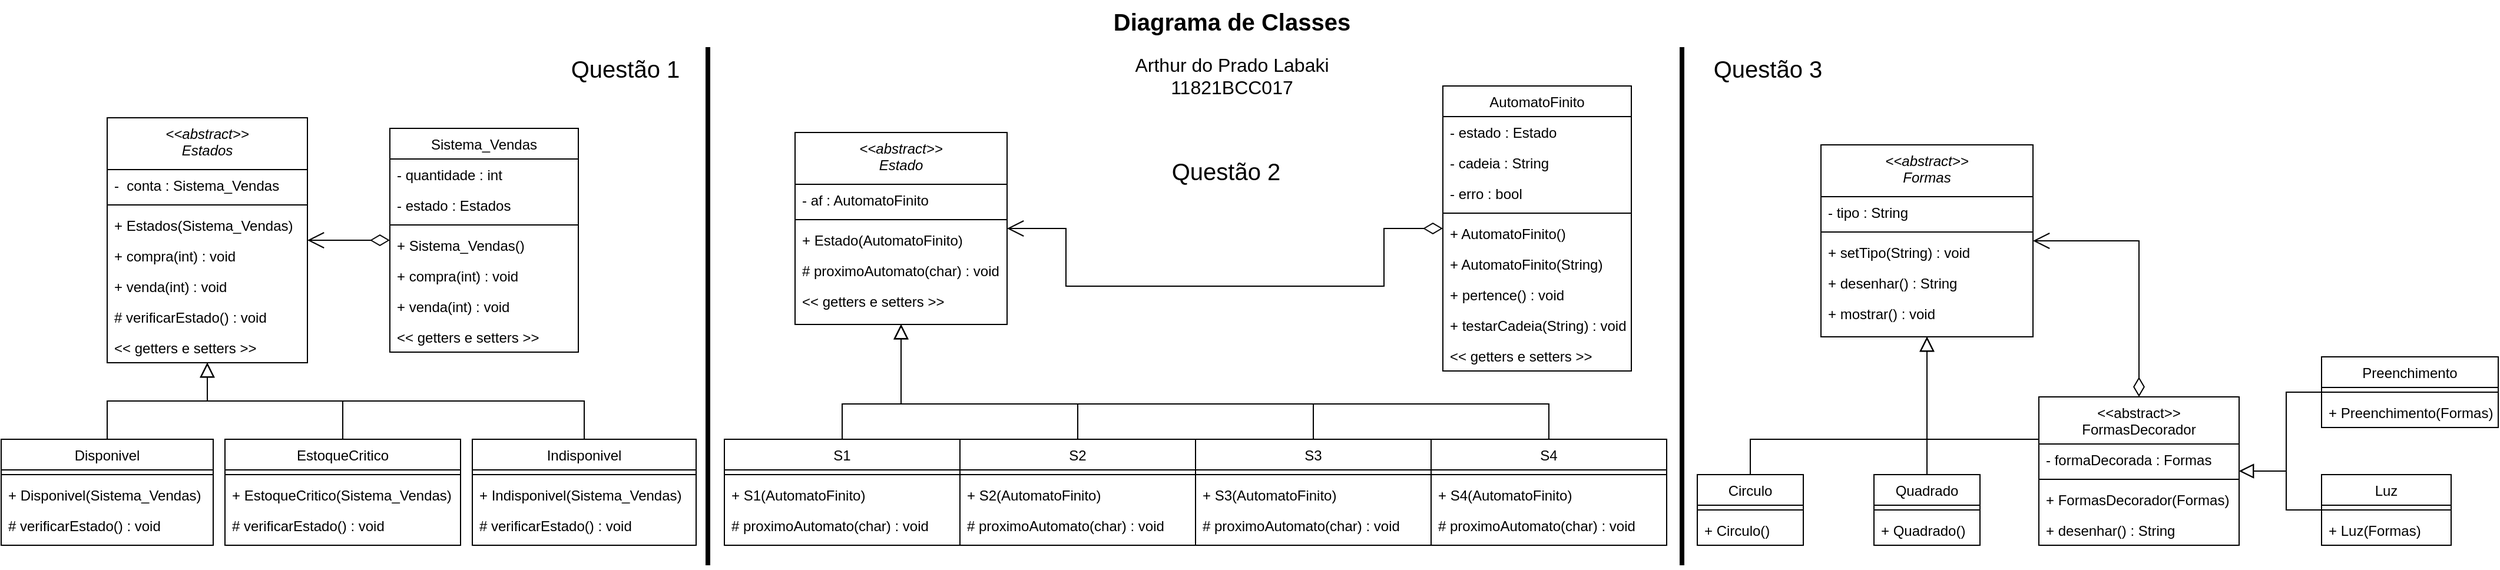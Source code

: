 <mxfile version="16.5.3" type="device"><diagram id="C5RBs43oDa-KdzZeNtuy" name="Page-1"><mxGraphModel dx="2858" dy="1089" grid="1" gridSize="10" guides="1" tooltips="1" connect="1" arrows="1" fold="1" page="1" pageScale="1" pageWidth="827" pageHeight="1169" math="0" shadow="0"><root><mxCell id="WIyWlLk6GJQsqaUBKTNV-0"/><mxCell id="WIyWlLk6GJQsqaUBKTNV-1" parent="WIyWlLk6GJQsqaUBKTNV-0"/><mxCell id="KcF9vBPdCyiOj6NmzHRw-0" value="&lt;&lt;abstract&gt;&gt;&#10;Estados" style="swimlane;fontStyle=2;align=center;verticalAlign=top;childLayout=stackLayout;horizontal=1;startSize=44;horizontalStack=0;resizeParent=1;resizeLast=0;collapsible=1;marginBottom=0;rounded=0;shadow=0;strokeWidth=1;" vertex="1" parent="WIyWlLk6GJQsqaUBKTNV-1"><mxGeometry x="-510" y="100" width="170" height="208" as="geometry"><mxRectangle x="113" y="66" width="160" height="26" as="alternateBounds"/></mxGeometry></mxCell><mxCell id="KcF9vBPdCyiOj6NmzHRw-1" value="-  conta : Sistema_Vendas" style="text;align=left;verticalAlign=top;spacingLeft=4;spacingRight=4;overflow=hidden;rotatable=0;points=[[0,0.5],[1,0.5]];portConstraint=eastwest;" vertex="1" parent="KcF9vBPdCyiOj6NmzHRw-0"><mxGeometry y="44" width="170" height="26" as="geometry"/></mxCell><mxCell id="KcF9vBPdCyiOj6NmzHRw-2" value="" style="line;html=1;strokeWidth=1;align=left;verticalAlign=middle;spacingTop=-1;spacingLeft=3;spacingRight=3;rotatable=0;labelPosition=right;points=[];portConstraint=eastwest;" vertex="1" parent="KcF9vBPdCyiOj6NmzHRw-0"><mxGeometry y="70" width="170" height="8" as="geometry"/></mxCell><mxCell id="KcF9vBPdCyiOj6NmzHRw-3" value="+ Estados(Sistema_Vendas)" style="text;align=left;verticalAlign=top;spacingLeft=4;spacingRight=4;overflow=hidden;rotatable=0;points=[[0,0.5],[1,0.5]];portConstraint=eastwest;" vertex="1" parent="KcF9vBPdCyiOj6NmzHRw-0"><mxGeometry y="78" width="170" height="26" as="geometry"/></mxCell><mxCell id="KcF9vBPdCyiOj6NmzHRw-4" value="+ compra(int) : void" style="text;align=left;verticalAlign=top;spacingLeft=4;spacingRight=4;overflow=hidden;rotatable=0;points=[[0,0.5],[1,0.5]];portConstraint=eastwest;" vertex="1" parent="KcF9vBPdCyiOj6NmzHRw-0"><mxGeometry y="104" width="170" height="26" as="geometry"/></mxCell><mxCell id="KcF9vBPdCyiOj6NmzHRw-5" value="+ venda(int) : void" style="text;align=left;verticalAlign=top;spacingLeft=4;spacingRight=4;overflow=hidden;rotatable=0;points=[[0,0.5],[1,0.5]];portConstraint=eastwest;" vertex="1" parent="KcF9vBPdCyiOj6NmzHRw-0"><mxGeometry y="130" width="170" height="26" as="geometry"/></mxCell><mxCell id="KcF9vBPdCyiOj6NmzHRw-6" value="# verificarEstado() : void" style="text;align=left;verticalAlign=top;spacingLeft=4;spacingRight=4;overflow=hidden;rotatable=0;points=[[0,0.5],[1,0.5]];portConstraint=eastwest;" vertex="1" parent="KcF9vBPdCyiOj6NmzHRw-0"><mxGeometry y="156" width="170" height="26" as="geometry"/></mxCell><mxCell id="KcF9vBPdCyiOj6NmzHRw-7" value="&lt;&lt; getters e setters &gt;&gt;" style="text;align=left;verticalAlign=top;spacingLeft=4;spacingRight=4;overflow=hidden;rotatable=0;points=[[0,0.5],[1,0.5]];portConstraint=eastwest;" vertex="1" parent="KcF9vBPdCyiOj6NmzHRw-0"><mxGeometry y="182" width="170" height="26" as="geometry"/></mxCell><mxCell id="KcF9vBPdCyiOj6NmzHRw-8" value="Disponivel" style="swimlane;fontStyle=0;align=center;verticalAlign=top;childLayout=stackLayout;horizontal=1;startSize=26;horizontalStack=0;resizeParent=1;resizeLast=0;collapsible=1;marginBottom=0;rounded=0;shadow=0;strokeWidth=1;" vertex="1" parent="WIyWlLk6GJQsqaUBKTNV-1"><mxGeometry x="-600" y="373" width="180" height="90" as="geometry"><mxRectangle x="130" y="380" width="160" height="26" as="alternateBounds"/></mxGeometry></mxCell><mxCell id="KcF9vBPdCyiOj6NmzHRw-9" value="" style="line;html=1;strokeWidth=1;align=left;verticalAlign=middle;spacingTop=-1;spacingLeft=3;spacingRight=3;rotatable=0;labelPosition=right;points=[];portConstraint=eastwest;" vertex="1" parent="KcF9vBPdCyiOj6NmzHRw-8"><mxGeometry y="26" width="180" height="8" as="geometry"/></mxCell><mxCell id="KcF9vBPdCyiOj6NmzHRw-10" value="+ Disponivel(Sistema_Vendas)" style="text;align=left;verticalAlign=top;spacingLeft=4;spacingRight=4;overflow=hidden;rotatable=0;points=[[0,0.5],[1,0.5]];portConstraint=eastwest;" vertex="1" parent="KcF9vBPdCyiOj6NmzHRw-8"><mxGeometry y="34" width="180" height="26" as="geometry"/></mxCell><mxCell id="KcF9vBPdCyiOj6NmzHRw-11" value="# verificarEstado() : void" style="text;align=left;verticalAlign=top;spacingLeft=4;spacingRight=4;overflow=hidden;rotatable=0;points=[[0,0.5],[1,0.5]];portConstraint=eastwest;" vertex="1" parent="KcF9vBPdCyiOj6NmzHRw-8"><mxGeometry y="60" width="180" height="20" as="geometry"/></mxCell><mxCell id="KcF9vBPdCyiOj6NmzHRw-12" value="" style="endArrow=block;endSize=10;endFill=0;shadow=0;strokeWidth=1;rounded=0;edgeStyle=elbowEdgeStyle;elbow=vertical;" edge="1" parent="WIyWlLk6GJQsqaUBKTNV-1" source="KcF9vBPdCyiOj6NmzHRw-8" target="KcF9vBPdCyiOj6NmzHRw-0"><mxGeometry width="160" relative="1" as="geometry"><mxPoint x="-410" y="246" as="sourcePoint"/><mxPoint x="-410" y="246" as="targetPoint"/></mxGeometry></mxCell><mxCell id="KcF9vBPdCyiOj6NmzHRw-13" value="EstoqueCritico" style="swimlane;fontStyle=0;align=center;verticalAlign=top;childLayout=stackLayout;horizontal=1;startSize=26;horizontalStack=0;resizeParent=1;resizeLast=0;collapsible=1;marginBottom=0;rounded=0;shadow=0;strokeWidth=1;" vertex="1" parent="WIyWlLk6GJQsqaUBKTNV-1"><mxGeometry x="-410" y="373" width="200" height="90" as="geometry"><mxRectangle x="340" y="380" width="170" height="26" as="alternateBounds"/></mxGeometry></mxCell><mxCell id="KcF9vBPdCyiOj6NmzHRw-14" value="" style="line;html=1;strokeWidth=1;align=left;verticalAlign=middle;spacingTop=-1;spacingLeft=3;spacingRight=3;rotatable=0;labelPosition=right;points=[];portConstraint=eastwest;" vertex="1" parent="KcF9vBPdCyiOj6NmzHRw-13"><mxGeometry y="26" width="200" height="8" as="geometry"/></mxCell><mxCell id="KcF9vBPdCyiOj6NmzHRw-15" value="+ EstoqueCritico(Sistema_Vendas)" style="text;align=left;verticalAlign=top;spacingLeft=4;spacingRight=4;overflow=hidden;rotatable=0;points=[[0,0.5],[1,0.5]];portConstraint=eastwest;" vertex="1" parent="KcF9vBPdCyiOj6NmzHRw-13"><mxGeometry y="34" width="200" height="26" as="geometry"/></mxCell><mxCell id="KcF9vBPdCyiOj6NmzHRw-16" value="# verificarEstado() : void" style="text;align=left;verticalAlign=top;spacingLeft=4;spacingRight=4;overflow=hidden;rotatable=0;points=[[0,0.5],[1,0.5]];portConstraint=eastwest;" vertex="1" parent="KcF9vBPdCyiOj6NmzHRw-13"><mxGeometry y="60" width="200" height="30" as="geometry"/></mxCell><mxCell id="KcF9vBPdCyiOj6NmzHRw-17" value="" style="endArrow=block;endSize=10;endFill=0;shadow=0;strokeWidth=1;rounded=0;edgeStyle=elbowEdgeStyle;elbow=vertical;" edge="1" parent="WIyWlLk6GJQsqaUBKTNV-1" source="KcF9vBPdCyiOj6NmzHRw-13" target="KcF9vBPdCyiOj6NmzHRw-0"><mxGeometry width="160" relative="1" as="geometry"><mxPoint x="-400" y="416" as="sourcePoint"/><mxPoint x="-300" y="314" as="targetPoint"/></mxGeometry></mxCell><mxCell id="KcF9vBPdCyiOj6NmzHRw-18" value="Sistema_Vendas" style="swimlane;fontStyle=0;align=center;verticalAlign=top;childLayout=stackLayout;horizontal=1;startSize=26;horizontalStack=0;resizeParent=1;resizeLast=0;collapsible=1;marginBottom=0;rounded=0;shadow=0;strokeWidth=1;" vertex="1" parent="WIyWlLk6GJQsqaUBKTNV-1"><mxGeometry x="-270" y="109" width="160" height="190" as="geometry"><mxRectangle x="400" y="66" width="160" height="26" as="alternateBounds"/></mxGeometry></mxCell><mxCell id="KcF9vBPdCyiOj6NmzHRw-19" value="- quantidade : int" style="text;align=left;verticalAlign=top;spacingLeft=4;spacingRight=4;overflow=hidden;rotatable=0;points=[[0,0.5],[1,0.5]];portConstraint=eastwest;rounded=0;shadow=0;html=0;" vertex="1" parent="KcF9vBPdCyiOj6NmzHRw-18"><mxGeometry y="26" width="160" height="26" as="geometry"/></mxCell><mxCell id="KcF9vBPdCyiOj6NmzHRw-20" value="- estado : Estados" style="text;align=left;verticalAlign=top;spacingLeft=4;spacingRight=4;overflow=hidden;rotatable=0;points=[[0,0.5],[1,0.5]];portConstraint=eastwest;rounded=0;shadow=0;html=0;" vertex="1" parent="KcF9vBPdCyiOj6NmzHRw-18"><mxGeometry y="52" width="160" height="26" as="geometry"/></mxCell><mxCell id="KcF9vBPdCyiOj6NmzHRw-21" value="" style="line;html=1;strokeWidth=1;align=left;verticalAlign=middle;spacingTop=-1;spacingLeft=3;spacingRight=3;rotatable=0;labelPosition=right;points=[];portConstraint=eastwest;" vertex="1" parent="KcF9vBPdCyiOj6NmzHRw-18"><mxGeometry y="78" width="160" height="8" as="geometry"/></mxCell><mxCell id="KcF9vBPdCyiOj6NmzHRw-22" value="+ Sistema_Vendas()" style="text;align=left;verticalAlign=top;spacingLeft=4;spacingRight=4;overflow=hidden;rotatable=0;points=[[0,0.5],[1,0.5]];portConstraint=eastwest;" vertex="1" parent="KcF9vBPdCyiOj6NmzHRw-18"><mxGeometry y="86" width="160" height="26" as="geometry"/></mxCell><mxCell id="KcF9vBPdCyiOj6NmzHRw-23" value="+ compra(int) : void" style="text;align=left;verticalAlign=top;spacingLeft=4;spacingRight=4;overflow=hidden;rotatable=0;points=[[0,0.5],[1,0.5]];portConstraint=eastwest;" vertex="1" parent="KcF9vBPdCyiOj6NmzHRw-18"><mxGeometry y="112" width="160" height="26" as="geometry"/></mxCell><mxCell id="KcF9vBPdCyiOj6NmzHRw-24" value="+ venda(int) : void" style="text;align=left;verticalAlign=top;spacingLeft=4;spacingRight=4;overflow=hidden;rotatable=0;points=[[0,0.5],[1,0.5]];portConstraint=eastwest;" vertex="1" parent="KcF9vBPdCyiOj6NmzHRw-18"><mxGeometry y="138" width="160" height="26" as="geometry"/></mxCell><mxCell id="KcF9vBPdCyiOj6NmzHRw-25" value="&lt;&lt; getters e setters &gt;&gt;" style="text;align=left;verticalAlign=top;spacingLeft=4;spacingRight=4;overflow=hidden;rotatable=0;points=[[0,0.5],[1,0.5]];portConstraint=eastwest;" vertex="1" parent="KcF9vBPdCyiOj6NmzHRw-18"><mxGeometry y="164" width="160" height="26" as="geometry"/></mxCell><mxCell id="KcF9vBPdCyiOj6NmzHRw-26" value="Indisponivel" style="swimlane;fontStyle=0;align=center;verticalAlign=top;childLayout=stackLayout;horizontal=1;startSize=26;horizontalStack=0;resizeParent=1;resizeLast=0;collapsible=1;marginBottom=0;rounded=0;shadow=0;strokeWidth=1;" vertex="1" parent="WIyWlLk6GJQsqaUBKTNV-1"><mxGeometry x="-200" y="373" width="190" height="90" as="geometry"><mxRectangle x="340" y="380" width="170" height="26" as="alternateBounds"/></mxGeometry></mxCell><mxCell id="KcF9vBPdCyiOj6NmzHRw-27" value="" style="line;html=1;strokeWidth=1;align=left;verticalAlign=middle;spacingTop=-1;spacingLeft=3;spacingRight=3;rotatable=0;labelPosition=right;points=[];portConstraint=eastwest;" vertex="1" parent="KcF9vBPdCyiOj6NmzHRw-26"><mxGeometry y="26" width="190" height="8" as="geometry"/></mxCell><mxCell id="KcF9vBPdCyiOj6NmzHRw-28" value="+ Indisponivel(Sistema_Vendas)" style="text;align=left;verticalAlign=top;spacingLeft=4;spacingRight=4;overflow=hidden;rotatable=0;points=[[0,0.5],[1,0.5]];portConstraint=eastwest;" vertex="1" parent="KcF9vBPdCyiOj6NmzHRw-26"><mxGeometry y="34" width="190" height="26" as="geometry"/></mxCell><mxCell id="KcF9vBPdCyiOj6NmzHRw-29" value="# verificarEstado() : void" style="text;align=left;verticalAlign=top;spacingLeft=4;spacingRight=4;overflow=hidden;rotatable=0;points=[[0,0.5],[1,0.5]];portConstraint=eastwest;" vertex="1" parent="KcF9vBPdCyiOj6NmzHRw-26"><mxGeometry y="60" width="190" height="26" as="geometry"/></mxCell><mxCell id="KcF9vBPdCyiOj6NmzHRw-30" value="" style="endArrow=block;endSize=10;endFill=0;shadow=0;strokeWidth=1;rounded=0;edgeStyle=elbowEdgeStyle;elbow=vertical;exitX=0.5;exitY=0;exitDx=0;exitDy=0;entryX=0.5;entryY=1;entryDx=0;entryDy=0;" edge="1" parent="WIyWlLk6GJQsqaUBKTNV-1" source="KcF9vBPdCyiOj6NmzHRw-26" target="KcF9vBPdCyiOj6NmzHRw-0"><mxGeometry width="160" relative="1" as="geometry"><mxPoint x="-310" y="393" as="sourcePoint"/><mxPoint x="-420" y="273" as="targetPoint"/></mxGeometry></mxCell><mxCell id="KcF9vBPdCyiOj6NmzHRw-31" value="" style="endArrow=open;html=1;endSize=12;startArrow=diamondThin;startSize=14;startFill=0;edgeStyle=orthogonalEdgeStyle;align=left;verticalAlign=bottom;rounded=0;entryX=1;entryY=0.5;entryDx=0;entryDy=0;exitX=0;exitY=0.5;exitDx=0;exitDy=0;" edge="1" parent="WIyWlLk6GJQsqaUBKTNV-1" source="KcF9vBPdCyiOj6NmzHRw-18" target="KcF9vBPdCyiOj6NmzHRw-0"><mxGeometry x="-1" y="3" relative="1" as="geometry"><mxPoint x="-260" y="93" as="sourcePoint"/><mxPoint x="-290" y="153" as="targetPoint"/></mxGeometry></mxCell><mxCell id="KcF9vBPdCyiOj6NmzHRw-32" value="&lt;font&gt;&lt;b style=&quot;font-size: 20px&quot;&gt;Diagrama de Classes&lt;br&gt;&lt;/b&gt;&lt;br&gt;&lt;/font&gt;&lt;font style=&quot;font-size: 16px&quot;&gt;Arthur do Prado Labaki&lt;br&gt;11821BCC017&lt;/font&gt;" style="text;html=1;strokeColor=none;fillColor=none;align=center;verticalAlign=middle;whiteSpace=wrap;rounded=0;" vertex="1" parent="WIyWlLk6GJQsqaUBKTNV-1"><mxGeometry x="335" width="220" height="90" as="geometry"/></mxCell><mxCell id="KcF9vBPdCyiOj6NmzHRw-33" value="&lt;&lt;abstract&gt;&gt;&#10;Estado" style="swimlane;fontStyle=2;align=center;verticalAlign=top;childLayout=stackLayout;horizontal=1;startSize=44;horizontalStack=0;resizeParent=1;resizeLast=0;collapsible=1;marginBottom=0;rounded=0;shadow=0;strokeWidth=1;" vertex="1" parent="WIyWlLk6GJQsqaUBKTNV-1"><mxGeometry x="74" y="112.5" width="180" height="163" as="geometry"><mxRectangle x="90" y="109.5" width="160" height="26" as="alternateBounds"/></mxGeometry></mxCell><mxCell id="KcF9vBPdCyiOj6NmzHRw-34" value="- af : AutomatoFinito" style="text;align=left;verticalAlign=top;spacingLeft=4;spacingRight=4;overflow=hidden;rotatable=0;points=[[0,0.5],[1,0.5]];portConstraint=eastwest;" vertex="1" parent="KcF9vBPdCyiOj6NmzHRw-33"><mxGeometry y="44" width="180" height="26" as="geometry"/></mxCell><mxCell id="KcF9vBPdCyiOj6NmzHRw-35" value="" style="line;html=1;strokeWidth=1;align=left;verticalAlign=middle;spacingTop=-1;spacingLeft=3;spacingRight=3;rotatable=0;labelPosition=right;points=[];portConstraint=eastwest;" vertex="1" parent="KcF9vBPdCyiOj6NmzHRw-33"><mxGeometry y="70" width="180" height="8" as="geometry"/></mxCell><mxCell id="KcF9vBPdCyiOj6NmzHRw-36" value="+ Estado(AutomatoFinito)" style="text;align=left;verticalAlign=top;spacingLeft=4;spacingRight=4;overflow=hidden;rotatable=0;points=[[0,0.5],[1,0.5]];portConstraint=eastwest;" vertex="1" parent="KcF9vBPdCyiOj6NmzHRw-33"><mxGeometry y="78" width="180" height="26" as="geometry"/></mxCell><mxCell id="KcF9vBPdCyiOj6NmzHRw-37" value="# proximoAutomato(char) : void" style="text;align=left;verticalAlign=top;spacingLeft=4;spacingRight=4;overflow=hidden;rotatable=0;points=[[0,0.5],[1,0.5]];portConstraint=eastwest;" vertex="1" parent="KcF9vBPdCyiOj6NmzHRw-33"><mxGeometry y="104" width="180" height="26" as="geometry"/></mxCell><mxCell id="KcF9vBPdCyiOj6NmzHRw-38" value="&lt;&lt; getters e setters &gt;&gt;" style="text;align=left;verticalAlign=top;spacingLeft=4;spacingRight=4;overflow=hidden;rotatable=0;points=[[0,0.5],[1,0.5]];portConstraint=eastwest;" vertex="1" parent="KcF9vBPdCyiOj6NmzHRw-33"><mxGeometry y="130" width="180" height="26" as="geometry"/></mxCell><mxCell id="KcF9vBPdCyiOj6NmzHRw-39" value="S1" style="swimlane;fontStyle=0;align=center;verticalAlign=top;childLayout=stackLayout;horizontal=1;startSize=26;horizontalStack=0;resizeParent=1;resizeLast=0;collapsible=1;marginBottom=0;rounded=0;shadow=0;strokeWidth=1;" vertex="1" parent="WIyWlLk6GJQsqaUBKTNV-1"><mxGeometry x="14" y="373" width="200" height="90" as="geometry"><mxRectangle x="130" y="380" width="160" height="26" as="alternateBounds"/></mxGeometry></mxCell><mxCell id="KcF9vBPdCyiOj6NmzHRw-40" value="" style="line;html=1;strokeWidth=1;align=left;verticalAlign=middle;spacingTop=-1;spacingLeft=3;spacingRight=3;rotatable=0;labelPosition=right;points=[];portConstraint=eastwest;" vertex="1" parent="KcF9vBPdCyiOj6NmzHRw-39"><mxGeometry y="26" width="200" height="8" as="geometry"/></mxCell><mxCell id="KcF9vBPdCyiOj6NmzHRw-41" value="+ S1(AutomatoFinito)" style="text;align=left;verticalAlign=top;spacingLeft=4;spacingRight=4;overflow=hidden;rotatable=0;points=[[0,0.5],[1,0.5]];portConstraint=eastwest;" vertex="1" parent="KcF9vBPdCyiOj6NmzHRw-39"><mxGeometry y="34" width="200" height="26" as="geometry"/></mxCell><mxCell id="KcF9vBPdCyiOj6NmzHRw-42" value="# proximoAutomato(char) : void" style="text;align=left;verticalAlign=top;spacingLeft=4;spacingRight=4;overflow=hidden;rotatable=0;points=[[0,0.5],[1,0.5]];portConstraint=eastwest;" vertex="1" parent="KcF9vBPdCyiOj6NmzHRw-39"><mxGeometry y="60" width="200" height="26" as="geometry"/></mxCell><mxCell id="KcF9vBPdCyiOj6NmzHRw-43" value="" style="endArrow=block;endSize=10;endFill=0;shadow=0;strokeWidth=1;rounded=0;edgeStyle=elbowEdgeStyle;elbow=vertical;exitX=0.5;exitY=0;exitDx=0;exitDy=0;entryX=0.5;entryY=1;entryDx=0;entryDy=0;" edge="1" parent="WIyWlLk6GJQsqaUBKTNV-1" source="KcF9vBPdCyiOj6NmzHRw-39" target="KcF9vBPdCyiOj6NmzHRw-33"><mxGeometry width="160" relative="1" as="geometry"><mxPoint x="114" y="463" as="sourcePoint"/><mxPoint x="144" y="173" as="targetPoint"/><Array as="points"><mxPoint x="174" y="343"/></Array></mxGeometry></mxCell><mxCell id="KcF9vBPdCyiOj6NmzHRw-44" value="AutomatoFinito" style="swimlane;fontStyle=0;align=center;verticalAlign=top;childLayout=stackLayout;horizontal=1;startSize=26;horizontalStack=0;resizeParent=1;resizeLast=0;collapsible=1;marginBottom=0;rounded=0;shadow=0;strokeWidth=1;" vertex="1" parent="WIyWlLk6GJQsqaUBKTNV-1"><mxGeometry x="624" y="73" width="160" height="242" as="geometry"><mxRectangle x="400" y="66" width="160" height="26" as="alternateBounds"/></mxGeometry></mxCell><mxCell id="KcF9vBPdCyiOj6NmzHRw-45" value="- estado : Estado" style="text;align=left;verticalAlign=top;spacingLeft=4;spacingRight=4;overflow=hidden;rotatable=0;points=[[0,0.5],[1,0.5]];portConstraint=eastwest;rounded=0;shadow=0;html=0;" vertex="1" parent="KcF9vBPdCyiOj6NmzHRw-44"><mxGeometry y="26" width="160" height="26" as="geometry"/></mxCell><mxCell id="KcF9vBPdCyiOj6NmzHRw-46" value="- cadeia : String" style="text;align=left;verticalAlign=top;spacingLeft=4;spacingRight=4;overflow=hidden;rotatable=0;points=[[0,0.5],[1,0.5]];portConstraint=eastwest;rounded=0;shadow=0;html=0;" vertex="1" parent="KcF9vBPdCyiOj6NmzHRw-44"><mxGeometry y="52" width="160" height="26" as="geometry"/></mxCell><mxCell id="KcF9vBPdCyiOj6NmzHRw-47" value="- erro : bool" style="text;align=left;verticalAlign=top;spacingLeft=4;spacingRight=4;overflow=hidden;rotatable=0;points=[[0,0.5],[1,0.5]];portConstraint=eastwest;rounded=0;shadow=0;html=0;" vertex="1" parent="KcF9vBPdCyiOj6NmzHRw-44"><mxGeometry y="78" width="160" height="26" as="geometry"/></mxCell><mxCell id="KcF9vBPdCyiOj6NmzHRw-48" value="" style="line;html=1;strokeWidth=1;align=left;verticalAlign=middle;spacingTop=-1;spacingLeft=3;spacingRight=3;rotatable=0;labelPosition=right;points=[];portConstraint=eastwest;" vertex="1" parent="KcF9vBPdCyiOj6NmzHRw-44"><mxGeometry y="104" width="160" height="8" as="geometry"/></mxCell><mxCell id="KcF9vBPdCyiOj6NmzHRw-49" value="+ AutomatoFinito()" style="text;align=left;verticalAlign=top;spacingLeft=4;spacingRight=4;overflow=hidden;rotatable=0;points=[[0,0.5],[1,0.5]];portConstraint=eastwest;" vertex="1" parent="KcF9vBPdCyiOj6NmzHRw-44"><mxGeometry y="112" width="160" height="26" as="geometry"/></mxCell><mxCell id="KcF9vBPdCyiOj6NmzHRw-50" value="+ AutomatoFinito(String)" style="text;align=left;verticalAlign=top;spacingLeft=4;spacingRight=4;overflow=hidden;rotatable=0;points=[[0,0.5],[1,0.5]];portConstraint=eastwest;" vertex="1" parent="KcF9vBPdCyiOj6NmzHRw-44"><mxGeometry y="138" width="160" height="26" as="geometry"/></mxCell><mxCell id="KcF9vBPdCyiOj6NmzHRw-51" value="+ pertence() : void" style="text;align=left;verticalAlign=top;spacingLeft=4;spacingRight=4;overflow=hidden;rotatable=0;points=[[0,0.5],[1,0.5]];portConstraint=eastwest;" vertex="1" parent="KcF9vBPdCyiOj6NmzHRw-44"><mxGeometry y="164" width="160" height="26" as="geometry"/></mxCell><mxCell id="KcF9vBPdCyiOj6NmzHRw-52" value="+ testarCadeia(String) : void" style="text;align=left;verticalAlign=top;spacingLeft=4;spacingRight=4;overflow=hidden;rotatable=0;points=[[0,0.5],[1,0.5]];portConstraint=eastwest;" vertex="1" parent="KcF9vBPdCyiOj6NmzHRw-44"><mxGeometry y="190" width="160" height="26" as="geometry"/></mxCell><mxCell id="KcF9vBPdCyiOj6NmzHRw-53" value="&lt;&lt; getters e setters &gt;&gt;" style="text;align=left;verticalAlign=top;spacingLeft=4;spacingRight=4;overflow=hidden;rotatable=0;points=[[0,0.5],[1,0.5]];portConstraint=eastwest;" vertex="1" parent="KcF9vBPdCyiOj6NmzHRw-44"><mxGeometry y="216" width="160" height="26" as="geometry"/></mxCell><mxCell id="KcF9vBPdCyiOj6NmzHRw-54" value="" style="endArrow=open;html=1;endSize=12;startArrow=diamondThin;startSize=14;startFill=0;edgeStyle=orthogonalEdgeStyle;align=left;verticalAlign=bottom;rounded=0;entryX=1;entryY=0.5;entryDx=0;entryDy=0;exitX=0;exitY=0.5;exitDx=0;exitDy=0;" edge="1" parent="WIyWlLk6GJQsqaUBKTNV-1" source="KcF9vBPdCyiOj6NmzHRw-44" target="KcF9vBPdCyiOj6NmzHRw-33"><mxGeometry x="-1" y="3" relative="1" as="geometry"><mxPoint x="334" y="53" as="sourcePoint"/><mxPoint x="304" y="113" as="targetPoint"/><Array as="points"><mxPoint x="574" y="194"/><mxPoint x="574" y="243"/><mxPoint x="304" y="243"/><mxPoint x="304" y="194"/></Array></mxGeometry></mxCell><mxCell id="KcF9vBPdCyiOj6NmzHRw-56" value="S2" style="swimlane;fontStyle=0;align=center;verticalAlign=top;childLayout=stackLayout;horizontal=1;startSize=26;horizontalStack=0;resizeParent=1;resizeLast=0;collapsible=1;marginBottom=0;rounded=0;shadow=0;strokeWidth=1;" vertex="1" parent="WIyWlLk6GJQsqaUBKTNV-1"><mxGeometry x="214" y="373" width="200" height="90" as="geometry"><mxRectangle x="130" y="380" width="160" height="26" as="alternateBounds"/></mxGeometry></mxCell><mxCell id="KcF9vBPdCyiOj6NmzHRw-57" value="" style="line;html=1;strokeWidth=1;align=left;verticalAlign=middle;spacingTop=-1;spacingLeft=3;spacingRight=3;rotatable=0;labelPosition=right;points=[];portConstraint=eastwest;" vertex="1" parent="KcF9vBPdCyiOj6NmzHRw-56"><mxGeometry y="26" width="200" height="8" as="geometry"/></mxCell><mxCell id="KcF9vBPdCyiOj6NmzHRw-58" value="+ S2(AutomatoFinito)" style="text;align=left;verticalAlign=top;spacingLeft=4;spacingRight=4;overflow=hidden;rotatable=0;points=[[0,0.5],[1,0.5]];portConstraint=eastwest;" vertex="1" parent="KcF9vBPdCyiOj6NmzHRw-56"><mxGeometry y="34" width="200" height="26" as="geometry"/></mxCell><mxCell id="KcF9vBPdCyiOj6NmzHRw-59" value="# proximoAutomato(char) : void" style="text;align=left;verticalAlign=top;spacingLeft=4;spacingRight=4;overflow=hidden;rotatable=0;points=[[0,0.5],[1,0.5]];portConstraint=eastwest;" vertex="1" parent="KcF9vBPdCyiOj6NmzHRw-56"><mxGeometry y="60" width="200" height="26" as="geometry"/></mxCell><mxCell id="KcF9vBPdCyiOj6NmzHRw-60" value="S3" style="swimlane;fontStyle=0;align=center;verticalAlign=top;childLayout=stackLayout;horizontal=1;startSize=26;horizontalStack=0;resizeParent=1;resizeLast=0;collapsible=1;marginBottom=0;rounded=0;shadow=0;strokeWidth=1;" vertex="1" parent="WIyWlLk6GJQsqaUBKTNV-1"><mxGeometry x="414" y="373" width="200" height="90" as="geometry"><mxRectangle x="130" y="380" width="160" height="26" as="alternateBounds"/></mxGeometry></mxCell><mxCell id="KcF9vBPdCyiOj6NmzHRw-61" value="" style="line;html=1;strokeWidth=1;align=left;verticalAlign=middle;spacingTop=-1;spacingLeft=3;spacingRight=3;rotatable=0;labelPosition=right;points=[];portConstraint=eastwest;" vertex="1" parent="KcF9vBPdCyiOj6NmzHRw-60"><mxGeometry y="26" width="200" height="8" as="geometry"/></mxCell><mxCell id="KcF9vBPdCyiOj6NmzHRw-62" value="+ S3(AutomatoFinito)" style="text;align=left;verticalAlign=top;spacingLeft=4;spacingRight=4;overflow=hidden;rotatable=0;points=[[0,0.5],[1,0.5]];portConstraint=eastwest;" vertex="1" parent="KcF9vBPdCyiOj6NmzHRw-60"><mxGeometry y="34" width="200" height="26" as="geometry"/></mxCell><mxCell id="KcF9vBPdCyiOj6NmzHRw-63" value="# proximoAutomato(char) : void" style="text;align=left;verticalAlign=top;spacingLeft=4;spacingRight=4;overflow=hidden;rotatable=0;points=[[0,0.5],[1,0.5]];portConstraint=eastwest;" vertex="1" parent="KcF9vBPdCyiOj6NmzHRw-60"><mxGeometry y="60" width="200" height="26" as="geometry"/></mxCell><mxCell id="KcF9vBPdCyiOj6NmzHRw-64" value="S4" style="swimlane;fontStyle=0;align=center;verticalAlign=top;childLayout=stackLayout;horizontal=1;startSize=26;horizontalStack=0;resizeParent=1;resizeLast=0;collapsible=1;marginBottom=0;rounded=0;shadow=0;strokeWidth=1;" vertex="1" parent="WIyWlLk6GJQsqaUBKTNV-1"><mxGeometry x="614" y="373" width="200" height="90" as="geometry"><mxRectangle x="130" y="380" width="160" height="26" as="alternateBounds"/></mxGeometry></mxCell><mxCell id="KcF9vBPdCyiOj6NmzHRw-65" value="" style="line;html=1;strokeWidth=1;align=left;verticalAlign=middle;spacingTop=-1;spacingLeft=3;spacingRight=3;rotatable=0;labelPosition=right;points=[];portConstraint=eastwest;" vertex="1" parent="KcF9vBPdCyiOj6NmzHRw-64"><mxGeometry y="26" width="200" height="8" as="geometry"/></mxCell><mxCell id="KcF9vBPdCyiOj6NmzHRw-66" value="+ S4(AutomatoFinito)" style="text;align=left;verticalAlign=top;spacingLeft=4;spacingRight=4;overflow=hidden;rotatable=0;points=[[0,0.5],[1,0.5]];portConstraint=eastwest;" vertex="1" parent="KcF9vBPdCyiOj6NmzHRw-64"><mxGeometry y="34" width="200" height="26" as="geometry"/></mxCell><mxCell id="KcF9vBPdCyiOj6NmzHRw-67" value="# proximoAutomato(char) : void" style="text;align=left;verticalAlign=top;spacingLeft=4;spacingRight=4;overflow=hidden;rotatable=0;points=[[0,0.5],[1,0.5]];portConstraint=eastwest;" vertex="1" parent="KcF9vBPdCyiOj6NmzHRw-64"><mxGeometry y="60" width="200" height="26" as="geometry"/></mxCell><mxCell id="KcF9vBPdCyiOj6NmzHRw-68" value="" style="endArrow=block;endSize=10;endFill=0;shadow=0;strokeWidth=1;rounded=0;edgeStyle=elbowEdgeStyle;elbow=vertical;exitX=0.5;exitY=0;exitDx=0;exitDy=0;entryX=0.5;entryY=1;entryDx=0;entryDy=0;" edge="1" parent="WIyWlLk6GJQsqaUBKTNV-1" source="KcF9vBPdCyiOj6NmzHRw-56" target="KcF9vBPdCyiOj6NmzHRw-33"><mxGeometry width="160" relative="1" as="geometry"><mxPoint x="124" y="383" as="sourcePoint"/><mxPoint x="174" y="286" as="targetPoint"/><Array as="points"><mxPoint x="254" y="343"/></Array></mxGeometry></mxCell><mxCell id="KcF9vBPdCyiOj6NmzHRw-69" value="" style="endArrow=block;endSize=10;endFill=0;shadow=0;strokeWidth=1;rounded=0;edgeStyle=elbowEdgeStyle;elbow=vertical;exitX=0.5;exitY=0;exitDx=0;exitDy=0;entryX=0.5;entryY=1;entryDx=0;entryDy=0;" edge="1" parent="WIyWlLk6GJQsqaUBKTNV-1" source="KcF9vBPdCyiOj6NmzHRw-60" target="KcF9vBPdCyiOj6NmzHRw-33"><mxGeometry width="160" relative="1" as="geometry"><mxPoint x="134" y="393" as="sourcePoint"/><mxPoint x="174" y="296" as="targetPoint"/><Array as="points"><mxPoint x="364" y="343"/></Array></mxGeometry></mxCell><mxCell id="KcF9vBPdCyiOj6NmzHRw-70" value="" style="endArrow=block;endSize=10;endFill=0;shadow=0;strokeWidth=1;rounded=0;edgeStyle=elbowEdgeStyle;elbow=vertical;exitX=0.5;exitY=0;exitDx=0;exitDy=0;entryX=0.5;entryY=1;entryDx=0;entryDy=0;" edge="1" parent="WIyWlLk6GJQsqaUBKTNV-1" source="KcF9vBPdCyiOj6NmzHRw-64" target="KcF9vBPdCyiOj6NmzHRw-33"><mxGeometry width="160" relative="1" as="geometry"><mxPoint x="144" y="403" as="sourcePoint"/><mxPoint x="174" y="306" as="targetPoint"/><Array as="points"><mxPoint x="214" y="343"/></Array></mxGeometry></mxCell><mxCell id="KcF9vBPdCyiOj6NmzHRw-101" value="&lt;&lt;abstract&gt;&gt;&#10;Formas" style="swimlane;fontStyle=2;align=center;verticalAlign=top;childLayout=stackLayout;horizontal=1;startSize=44;horizontalStack=0;resizeParent=1;resizeLast=0;collapsible=1;marginBottom=0;rounded=0;shadow=0;strokeWidth=1;" vertex="1" parent="WIyWlLk6GJQsqaUBKTNV-1"><mxGeometry x="945" y="123" width="180" height="163" as="geometry"><mxRectangle x="125" y="90" width="160" height="26" as="alternateBounds"/></mxGeometry></mxCell><mxCell id="KcF9vBPdCyiOj6NmzHRw-102" value="- tipo : String" style="text;align=left;verticalAlign=top;spacingLeft=4;spacingRight=4;overflow=hidden;rotatable=0;points=[[0,0.5],[1,0.5]];portConstraint=eastwest;" vertex="1" parent="KcF9vBPdCyiOj6NmzHRw-101"><mxGeometry y="44" width="180" height="26" as="geometry"/></mxCell><mxCell id="KcF9vBPdCyiOj6NmzHRw-103" value="" style="line;html=1;strokeWidth=1;align=left;verticalAlign=middle;spacingTop=-1;spacingLeft=3;spacingRight=3;rotatable=0;labelPosition=right;points=[];portConstraint=eastwest;" vertex="1" parent="KcF9vBPdCyiOj6NmzHRw-101"><mxGeometry y="70" width="180" height="8" as="geometry"/></mxCell><mxCell id="KcF9vBPdCyiOj6NmzHRw-104" value="+ setTipo(String) : void" style="text;align=left;verticalAlign=top;spacingLeft=4;spacingRight=4;overflow=hidden;rotatable=0;points=[[0,0.5],[1,0.5]];portConstraint=eastwest;" vertex="1" parent="KcF9vBPdCyiOj6NmzHRw-101"><mxGeometry y="78" width="180" height="26" as="geometry"/></mxCell><mxCell id="KcF9vBPdCyiOj6NmzHRw-105" value="+ desenhar() : String" style="text;align=left;verticalAlign=top;spacingLeft=4;spacingRight=4;overflow=hidden;rotatable=0;points=[[0,0.5],[1,0.5]];portConstraint=eastwest;" vertex="1" parent="KcF9vBPdCyiOj6NmzHRw-101"><mxGeometry y="104" width="180" height="26" as="geometry"/></mxCell><mxCell id="KcF9vBPdCyiOj6NmzHRw-106" value="+ mostrar() : void" style="text;align=left;verticalAlign=top;spacingLeft=4;spacingRight=4;overflow=hidden;rotatable=0;points=[[0,0.5],[1,0.5]];portConstraint=eastwest;" vertex="1" parent="KcF9vBPdCyiOj6NmzHRw-101"><mxGeometry y="130" width="180" height="26" as="geometry"/></mxCell><mxCell id="KcF9vBPdCyiOj6NmzHRw-107" value="Circulo" style="swimlane;fontStyle=0;align=center;verticalAlign=top;childLayout=stackLayout;horizontal=1;startSize=26;horizontalStack=0;resizeParent=1;resizeLast=0;collapsible=1;marginBottom=0;rounded=0;shadow=0;strokeWidth=1;" vertex="1" parent="WIyWlLk6GJQsqaUBKTNV-1"><mxGeometry x="840" y="403" width="90" height="60" as="geometry"><mxRectangle x="130" y="380" width="160" height="26" as="alternateBounds"/></mxGeometry></mxCell><mxCell id="KcF9vBPdCyiOj6NmzHRw-108" value="" style="line;html=1;strokeWidth=1;align=left;verticalAlign=middle;spacingTop=-1;spacingLeft=3;spacingRight=3;rotatable=0;labelPosition=right;points=[];portConstraint=eastwest;" vertex="1" parent="KcF9vBPdCyiOj6NmzHRw-107"><mxGeometry y="26" width="90" height="8" as="geometry"/></mxCell><mxCell id="KcF9vBPdCyiOj6NmzHRw-109" value="+ Circulo()" style="text;align=left;verticalAlign=top;spacingLeft=4;spacingRight=4;overflow=hidden;rotatable=0;points=[[0,0.5],[1,0.5]];portConstraint=eastwest;" vertex="1" parent="KcF9vBPdCyiOj6NmzHRw-107"><mxGeometry y="34" width="90" height="26" as="geometry"/></mxCell><mxCell id="KcF9vBPdCyiOj6NmzHRw-110" value="" style="endArrow=block;endSize=10;endFill=0;shadow=0;strokeWidth=1;rounded=0;edgeStyle=elbowEdgeStyle;elbow=vertical;exitX=0.5;exitY=0;exitDx=0;exitDy=0;entryX=0.5;entryY=1;entryDx=0;entryDy=0;" edge="1" parent="WIyWlLk6GJQsqaUBKTNV-1" source="KcF9vBPdCyiOj6NmzHRw-107" target="KcF9vBPdCyiOj6NmzHRw-101"><mxGeometry width="160" relative="1" as="geometry"><mxPoint x="940" y="493" as="sourcePoint"/><mxPoint x="940" y="303" as="targetPoint"/><Array as="points"><mxPoint x="1000" y="373"/></Array></mxGeometry></mxCell><mxCell id="KcF9vBPdCyiOj6NmzHRw-111" value="&lt;&lt;abstract&gt;&gt;&#10;FormasDecorador" style="swimlane;fontStyle=0;align=center;verticalAlign=top;childLayout=stackLayout;horizontal=1;startSize=40;horizontalStack=0;resizeParent=1;resizeLast=0;collapsible=1;marginBottom=0;rounded=0;shadow=0;strokeWidth=1;" vertex="1" parent="WIyWlLk6GJQsqaUBKTNV-1"><mxGeometry x="1130" y="337" width="170" height="126" as="geometry"><mxRectangle x="310" y="304" width="160" height="26" as="alternateBounds"/></mxGeometry></mxCell><mxCell id="KcF9vBPdCyiOj6NmzHRw-112" value="- formaDecorada : Formas" style="text;align=left;verticalAlign=top;spacingLeft=4;spacingRight=4;overflow=hidden;rotatable=0;points=[[0,0.5],[1,0.5]];portConstraint=eastwest;rounded=0;shadow=0;html=0;" vertex="1" parent="KcF9vBPdCyiOj6NmzHRw-111"><mxGeometry y="40" width="170" height="26" as="geometry"/></mxCell><mxCell id="KcF9vBPdCyiOj6NmzHRw-113" value="" style="line;html=1;strokeWidth=1;align=left;verticalAlign=middle;spacingTop=-1;spacingLeft=3;spacingRight=3;rotatable=0;labelPosition=right;points=[];portConstraint=eastwest;" vertex="1" parent="KcF9vBPdCyiOj6NmzHRw-111"><mxGeometry y="66" width="170" height="8" as="geometry"/></mxCell><mxCell id="KcF9vBPdCyiOj6NmzHRw-114" value="+ FormasDecorador(Formas)" style="text;align=left;verticalAlign=top;spacingLeft=4;spacingRight=4;overflow=hidden;rotatable=0;points=[[0,0.5],[1,0.5]];portConstraint=eastwest;" vertex="1" parent="KcF9vBPdCyiOj6NmzHRw-111"><mxGeometry y="74" width="170" height="26" as="geometry"/></mxCell><mxCell id="KcF9vBPdCyiOj6NmzHRw-115" value="+ desenhar() : String" style="text;align=left;verticalAlign=top;spacingLeft=4;spacingRight=4;overflow=hidden;rotatable=0;points=[[0,0.5],[1,0.5]];portConstraint=eastwest;" vertex="1" parent="KcF9vBPdCyiOj6NmzHRw-111"><mxGeometry y="100" width="170" height="26" as="geometry"/></mxCell><mxCell id="KcF9vBPdCyiOj6NmzHRw-117" value="Quadrado" style="swimlane;fontStyle=0;align=center;verticalAlign=top;childLayout=stackLayout;horizontal=1;startSize=26;horizontalStack=0;resizeParent=1;resizeLast=0;collapsible=1;marginBottom=0;rounded=0;shadow=0;strokeWidth=1;" vertex="1" parent="WIyWlLk6GJQsqaUBKTNV-1"><mxGeometry x="990" y="403" width="90" height="60" as="geometry"><mxRectangle x="130" y="380" width="160" height="26" as="alternateBounds"/></mxGeometry></mxCell><mxCell id="KcF9vBPdCyiOj6NmzHRw-118" value="" style="line;html=1;strokeWidth=1;align=left;verticalAlign=middle;spacingTop=-1;spacingLeft=3;spacingRight=3;rotatable=0;labelPosition=right;points=[];portConstraint=eastwest;" vertex="1" parent="KcF9vBPdCyiOj6NmzHRw-117"><mxGeometry y="26" width="90" height="8" as="geometry"/></mxCell><mxCell id="KcF9vBPdCyiOj6NmzHRw-119" value="+ Quadrado()" style="text;align=left;verticalAlign=top;spacingLeft=4;spacingRight=4;overflow=hidden;rotatable=0;points=[[0,0.5],[1,0.5]];portConstraint=eastwest;" vertex="1" parent="KcF9vBPdCyiOj6NmzHRw-117"><mxGeometry y="34" width="90" height="26" as="geometry"/></mxCell><mxCell id="KcF9vBPdCyiOj6NmzHRw-120" value="" style="endArrow=block;endSize=10;endFill=0;shadow=0;strokeWidth=1;rounded=0;edgeStyle=elbowEdgeStyle;elbow=vertical;exitX=0.5;exitY=0;exitDx=0;exitDy=0;entryX=0.5;entryY=1;entryDx=0;entryDy=0;" edge="1" parent="WIyWlLk6GJQsqaUBKTNV-1" source="KcF9vBPdCyiOj6NmzHRw-117" target="KcF9vBPdCyiOj6NmzHRw-101"><mxGeometry width="160" relative="1" as="geometry"><mxPoint x="950" y="413" as="sourcePoint"/><mxPoint x="1000" y="163" as="targetPoint"/><Array as="points"><mxPoint x="1080" y="373"/></Array></mxGeometry></mxCell><mxCell id="KcF9vBPdCyiOj6NmzHRw-121" value="Preenchimento" style="swimlane;fontStyle=0;align=center;verticalAlign=top;childLayout=stackLayout;horizontal=1;startSize=26;horizontalStack=0;resizeParent=1;resizeLast=0;collapsible=1;marginBottom=0;rounded=0;shadow=0;strokeWidth=1;" vertex="1" parent="WIyWlLk6GJQsqaUBKTNV-1"><mxGeometry x="1370" y="303" width="150" height="60" as="geometry"><mxRectangle x="550" y="260" width="160" height="26" as="alternateBounds"/></mxGeometry></mxCell><mxCell id="KcF9vBPdCyiOj6NmzHRw-122" value="" style="line;html=1;strokeWidth=1;align=left;verticalAlign=middle;spacingTop=-1;spacingLeft=3;spacingRight=3;rotatable=0;labelPosition=right;points=[];portConstraint=eastwest;" vertex="1" parent="KcF9vBPdCyiOj6NmzHRw-121"><mxGeometry y="26" width="150" height="8" as="geometry"/></mxCell><mxCell id="KcF9vBPdCyiOj6NmzHRw-123" value="+ Preenchimento(Formas)" style="text;align=left;verticalAlign=top;spacingLeft=4;spacingRight=4;overflow=hidden;rotatable=0;points=[[0,0.5],[1,0.5]];portConstraint=eastwest;" vertex="1" parent="KcF9vBPdCyiOj6NmzHRw-121"><mxGeometry y="34" width="150" height="26" as="geometry"/></mxCell><mxCell id="KcF9vBPdCyiOj6NmzHRw-124" value="Luz" style="swimlane;fontStyle=0;align=center;verticalAlign=top;childLayout=stackLayout;horizontal=1;startSize=26;horizontalStack=0;resizeParent=1;resizeLast=0;collapsible=1;marginBottom=0;rounded=0;shadow=0;strokeWidth=1;" vertex="1" parent="WIyWlLk6GJQsqaUBKTNV-1"><mxGeometry x="1370" y="403" width="110" height="60" as="geometry"><mxRectangle x="570" y="400" width="160" height="26" as="alternateBounds"/></mxGeometry></mxCell><mxCell id="KcF9vBPdCyiOj6NmzHRw-125" value="" style="line;html=1;strokeWidth=1;align=left;verticalAlign=middle;spacingTop=-1;spacingLeft=3;spacingRight=3;rotatable=0;labelPosition=right;points=[];portConstraint=eastwest;" vertex="1" parent="KcF9vBPdCyiOj6NmzHRw-124"><mxGeometry y="26" width="110" height="8" as="geometry"/></mxCell><mxCell id="KcF9vBPdCyiOj6NmzHRw-126" value="+ Luz(Formas)" style="text;align=left;verticalAlign=top;spacingLeft=4;spacingRight=4;overflow=hidden;rotatable=0;points=[[0,0.5],[1,0.5]];portConstraint=eastwest;" vertex="1" parent="KcF9vBPdCyiOj6NmzHRw-124"><mxGeometry y="34" width="110" height="26" as="geometry"/></mxCell><mxCell id="KcF9vBPdCyiOj6NmzHRw-127" value="" style="endArrow=block;endSize=10;endFill=0;shadow=0;strokeWidth=1;rounded=0;edgeStyle=elbowEdgeStyle;elbow=vertical;exitX=0;exitY=0.25;exitDx=0;exitDy=0;entryX=0.5;entryY=1;entryDx=0;entryDy=0;" edge="1" parent="WIyWlLk6GJQsqaUBKTNV-1" source="KcF9vBPdCyiOj6NmzHRw-111" target="KcF9vBPdCyiOj6NmzHRw-101"><mxGeometry width="160" relative="1" as="geometry"><mxPoint x="1045" y="413" as="sourcePoint"/><mxPoint x="1030" y="153" as="targetPoint"/><Array as="points"><mxPoint x="1060" y="373"/></Array></mxGeometry></mxCell><mxCell id="KcF9vBPdCyiOj6NmzHRw-128" value="" style="endArrow=block;endSize=10;endFill=0;shadow=0;strokeWidth=1;rounded=0;edgeStyle=orthogonalEdgeStyle;elbow=vertical;entryX=1;entryY=0.5;entryDx=0;entryDy=0;exitX=0;exitY=0.5;exitDx=0;exitDy=0;" edge="1" parent="WIyWlLk6GJQsqaUBKTNV-1" source="KcF9vBPdCyiOj6NmzHRw-121" target="KcF9vBPdCyiOj6NmzHRw-111"><mxGeometry width="160" relative="1" as="geometry"><mxPoint x="1350" y="313" as="sourcePoint"/><mxPoint x="1290" y="143" as="targetPoint"/><Array as="points"><mxPoint x="1340" y="400"/></Array></mxGeometry></mxCell><mxCell id="KcF9vBPdCyiOj6NmzHRw-129" value="" style="endArrow=block;endSize=10;endFill=0;shadow=0;strokeWidth=1;rounded=0;edgeStyle=orthogonalEdgeStyle;elbow=vertical;entryX=1;entryY=0.5;entryDx=0;entryDy=0;exitX=0;exitY=0.5;exitDx=0;exitDy=0;" edge="1" parent="WIyWlLk6GJQsqaUBKTNV-1" source="KcF9vBPdCyiOj6NmzHRw-124" target="KcF9vBPdCyiOj6NmzHRw-111"><mxGeometry width="160" relative="1" as="geometry"><mxPoint x="1360" y="423" as="sourcePoint"/><mxPoint x="1300" y="360" as="targetPoint"/><Array as="points"><mxPoint x="1340" y="400"/></Array></mxGeometry></mxCell><mxCell id="KcF9vBPdCyiOj6NmzHRw-130" value="" style="endArrow=open;html=1;endSize=12;startArrow=diamondThin;startSize=14;startFill=0;edgeStyle=orthogonalEdgeStyle;align=left;verticalAlign=bottom;rounded=0;entryX=1;entryY=0.5;entryDx=0;entryDy=0;exitX=0.5;exitY=0;exitDx=0;exitDy=0;" edge="1" parent="WIyWlLk6GJQsqaUBKTNV-1" source="KcF9vBPdCyiOj6NmzHRw-111" target="KcF9vBPdCyiOj6NmzHRw-101"><mxGeometry x="-1" y="3" relative="1" as="geometry"><mxPoint x="1220" y="243" as="sourcePoint"/><mxPoint x="1170" y="203" as="targetPoint"/></mxGeometry></mxCell><mxCell id="KcF9vBPdCyiOj6NmzHRw-131" value="" style="endArrow=none;html=1;rounded=0;strokeWidth=4;" edge="1" parent="WIyWlLk6GJQsqaUBKTNV-1"><mxGeometry width="50" height="50" relative="1" as="geometry"><mxPoint y="480" as="sourcePoint"/><mxPoint y="40" as="targetPoint"/></mxGeometry></mxCell><mxCell id="KcF9vBPdCyiOj6NmzHRw-132" value="" style="endArrow=none;html=1;rounded=0;strokeWidth=4;" edge="1" parent="WIyWlLk6GJQsqaUBKTNV-1"><mxGeometry width="50" height="50" relative="1" as="geometry"><mxPoint x="827" y="480" as="sourcePoint"/><mxPoint x="827" y="40" as="targetPoint"/></mxGeometry></mxCell><mxCell id="KcF9vBPdCyiOj6NmzHRw-133" value="&lt;font style=&quot;font-size: 20px&quot;&gt;Questão 1&lt;/font&gt;" style="text;html=1;strokeColor=none;fillColor=none;align=center;verticalAlign=middle;whiteSpace=wrap;rounded=0;" vertex="1" parent="WIyWlLk6GJQsqaUBKTNV-1"><mxGeometry x="-130" y="43" width="120" height="30" as="geometry"/></mxCell><mxCell id="KcF9vBPdCyiOj6NmzHRw-134" value="&lt;font style=&quot;font-size: 20px&quot;&gt;Questão 2&lt;/font&gt;" style="text;html=1;strokeColor=none;fillColor=none;align=center;verticalAlign=middle;whiteSpace=wrap;rounded=0;" vertex="1" parent="WIyWlLk6GJQsqaUBKTNV-1"><mxGeometry x="380" y="130" width="120" height="30" as="geometry"/></mxCell><mxCell id="KcF9vBPdCyiOj6NmzHRw-135" value="&lt;font style=&quot;font-size: 20px&quot;&gt;Questão 3&lt;/font&gt;" style="text;html=1;strokeColor=none;fillColor=none;align=center;verticalAlign=middle;whiteSpace=wrap;rounded=0;" vertex="1" parent="WIyWlLk6GJQsqaUBKTNV-1"><mxGeometry x="840" y="43" width="120" height="30" as="geometry"/></mxCell></root></mxGraphModel></diagram></mxfile>